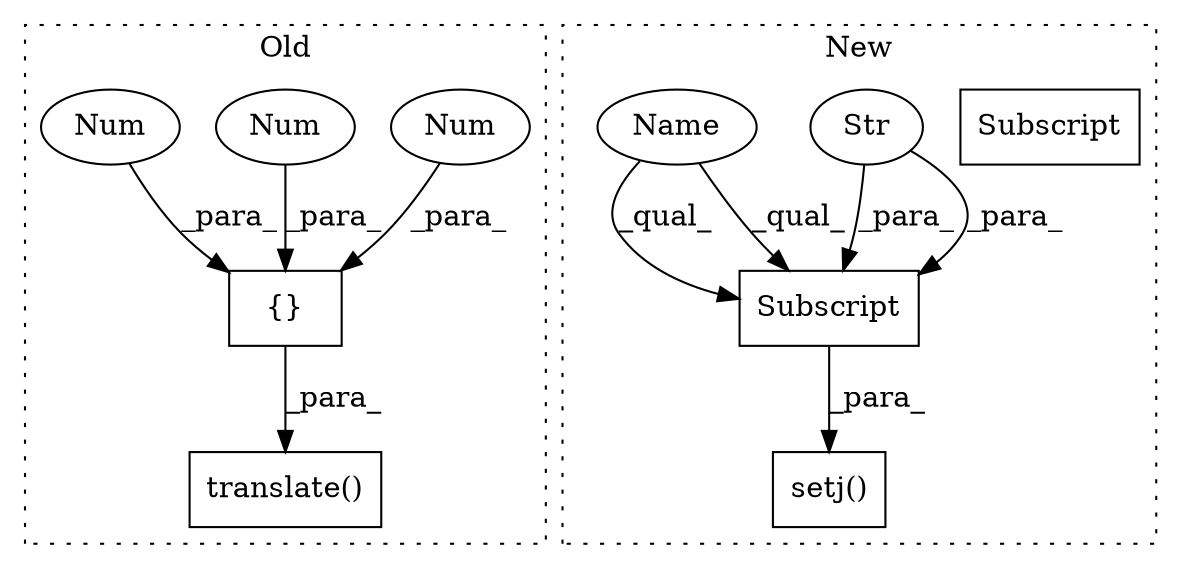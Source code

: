 digraph G {
subgraph cluster0 {
1 [label="{}" a="59" s="5973,5984" l="1,0" shape="box"];
5 [label="translate()" a="75" s="5961,5985" l="12,1" shape="box"];
6 [label="Num" a="76" s="5980" l="4" shape="ellipse"];
7 [label="Num" a="76" s="5977" l="1" shape="ellipse"];
8 [label="Num" a="76" s="5974" l="1" shape="ellipse"];
label = "Old";
style="dotted";
}
subgraph cluster1 {
2 [label="setj()" a="75" s="7897,7926" l="12,1" shape="box"];
3 [label="Subscript" a="63" s="7909,0" l="17,0" shape="box"];
4 [label="Str" a="66" s="7916" l="9" shape="ellipse"];
9 [label="Name" a="87" s="7909" l="6" shape="ellipse"];
10 [label="Subscript" a="63" s="7909,0" l="17,0" shape="box"];
label = "New";
style="dotted";
}
1 -> 5 [label="_para_"];
4 -> 10 [label="_para_"];
4 -> 10 [label="_para_"];
6 -> 1 [label="_para_"];
7 -> 1 [label="_para_"];
8 -> 1 [label="_para_"];
9 -> 10 [label="_qual_"];
9 -> 10 [label="_qual_"];
10 -> 2 [label="_para_"];
}